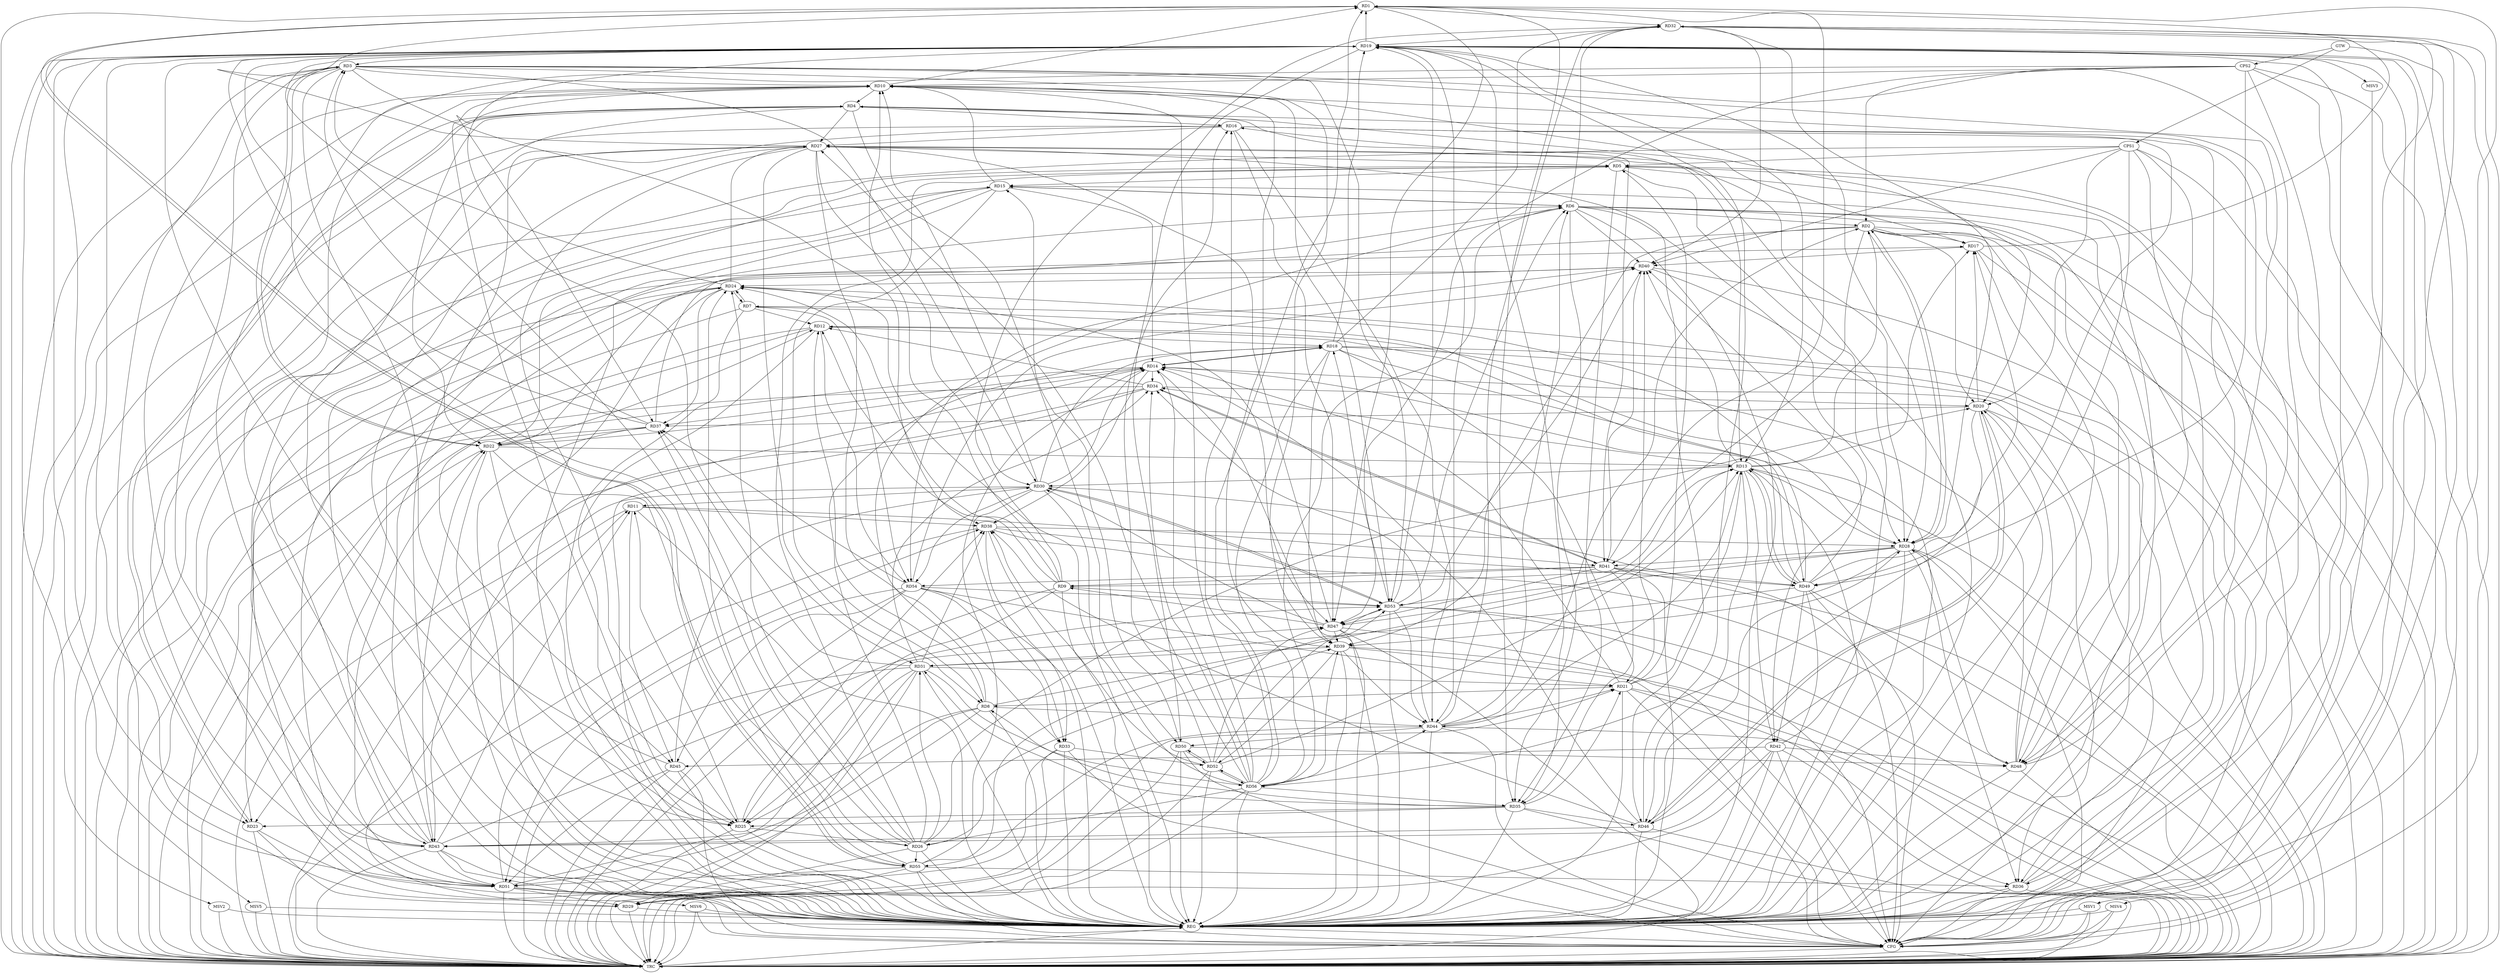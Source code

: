 strict digraph G {
  RD1 [ label="RD1" ];
  RD2 [ label="RD2" ];
  RD3 [ label="RD3" ];
  RD4 [ label="RD4" ];
  RD5 [ label="RD5" ];
  RD6 [ label="RD6" ];
  RD7 [ label="RD7" ];
  RD8 [ label="RD8" ];
  RD9 [ label="RD9" ];
  RD10 [ label="RD10" ];
  RD11 [ label="RD11" ];
  RD12 [ label="RD12" ];
  RD13 [ label="RD13" ];
  RD14 [ label="RD14" ];
  RD15 [ label="RD15" ];
  RD16 [ label="RD16" ];
  RD17 [ label="RD17" ];
  RD18 [ label="RD18" ];
  RD19 [ label="RD19" ];
  RD20 [ label="RD20" ];
  RD21 [ label="RD21" ];
  RD22 [ label="RD22" ];
  RD23 [ label="RD23" ];
  RD24 [ label="RD24" ];
  RD25 [ label="RD25" ];
  RD26 [ label="RD26" ];
  RD27 [ label="RD27" ];
  RD28 [ label="RD28" ];
  RD29 [ label="RD29" ];
  RD30 [ label="RD30" ];
  RD31 [ label="RD31" ];
  RD32 [ label="RD32" ];
  RD33 [ label="RD33" ];
  RD34 [ label="RD34" ];
  RD35 [ label="RD35" ];
  RD36 [ label="RD36" ];
  RD37 [ label="RD37" ];
  RD38 [ label="RD38" ];
  RD39 [ label="RD39" ];
  RD40 [ label="RD40" ];
  RD41 [ label="RD41" ];
  RD42 [ label="RD42" ];
  RD43 [ label="RD43" ];
  RD44 [ label="RD44" ];
  RD45 [ label="RD45" ];
  RD46 [ label="RD46" ];
  RD47 [ label="RD47" ];
  RD48 [ label="RD48" ];
  RD49 [ label="RD49" ];
  RD50 [ label="RD50" ];
  RD51 [ label="RD51" ];
  RD52 [ label="RD52" ];
  RD53 [ label="RD53" ];
  RD54 [ label="RD54" ];
  RD55 [ label="RD55" ];
  RD56 [ label="RD56" ];
  CPS1 [ label="CPS1" ];
  CPS2 [ label="CPS2" ];
  GTW [ label="GTW" ];
  REG [ label="REG" ];
  CFG [ label="CFG" ];
  TRC [ label="TRC" ];
  MSV1 [ label="MSV1" ];
  MSV2 [ label="MSV2" ];
  MSV3 [ label="MSV3" ];
  MSV4 [ label="MSV4" ];
  MSV5 [ label="MSV5" ];
  MSV6 [ label="MSV6" ];
  RD10 -> RD1;
  RD17 -> RD1;
  RD19 -> RD1;
  RD27 -> RD1;
  RD1 -> RD32;
  RD1 -> RD35;
  RD41 -> RD1;
  RD1 -> RD47;
  RD1 -> RD55;
  RD55 -> RD1;
  RD56 -> RD1;
  RD6 -> RD2;
  RD13 -> RD2;
  RD2 -> RD17;
  RD2 -> RD20;
  RD2 -> RD28;
  RD28 -> RD2;
  RD2 -> RD39;
  RD2 -> RD41;
  RD2 -> RD43;
  RD44 -> RD2;
  RD3 -> RD10;
  RD19 -> RD3;
  RD3 -> RD22;
  RD22 -> RD3;
  RD24 -> RD3;
  RD3 -> RD25;
  RD3 -> RD30;
  RD3 -> RD36;
  RD37 -> RD3;
  RD3 -> RD38;
  RD3 -> RD39;
  RD3 -> RD48;
  RD3 -> RD51;
  RD3 -> RD53;
  RD10 -> RD4;
  RD4 -> RD16;
  RD4 -> RD17;
  RD4 -> RD22;
  RD4 -> RD23;
  RD23 -> RD4;
  RD4 -> RD27;
  RD36 -> RD4;
  RD4 -> RD41;
  RD4 -> RD50;
  RD5 -> RD15;
  RD21 -> RD5;
  RD26 -> RD5;
  RD27 -> RD5;
  RD5 -> RD28;
  RD5 -> RD35;
  RD36 -> RD5;
  RD5 -> RD43;
  RD45 -> RD5;
  RD6 -> RD15;
  RD15 -> RD6;
  RD6 -> RD32;
  RD6 -> RD35;
  RD37 -> RD6;
  RD6 -> RD40;
  RD6 -> RD42;
  RD43 -> RD6;
  RD44 -> RD6;
  RD6 -> RD48;
  RD53 -> RD6;
  RD6 -> RD54;
  RD6 -> RD56;
  RD7 -> RD12;
  RD7 -> RD24;
  RD24 -> RD7;
  RD7 -> RD28;
  RD49 -> RD7;
  RD7 -> RD54;
  RD8 -> RD12;
  RD8 -> RD13;
  RD15 -> RD8;
  RD21 -> RD8;
  RD8 -> RD25;
  RD27 -> RD8;
  RD35 -> RD8;
  RD8 -> RD40;
  RD8 -> RD43;
  RD8 -> RD44;
  RD9 -> RD10;
  RD9 -> RD12;
  RD9 -> RD24;
  RD9 -> RD25;
  RD28 -> RD9;
  RD9 -> RD32;
  RD41 -> RD9;
  RD47 -> RD9;
  RD9 -> RD53;
  RD15 -> RD10;
  RD10 -> RD20;
  RD10 -> RD25;
  RD30 -> RD10;
  RD10 -> RD37;
  RD10 -> RD39;
  RD43 -> RD10;
  RD10 -> RD53;
  RD56 -> RD10;
  RD25 -> RD11;
  RD29 -> RD11;
  RD30 -> RD11;
  RD11 -> RD38;
  RD11 -> RD41;
  RD43 -> RD11;
  RD11 -> RD45;
  RD12 -> RD18;
  RD22 -> RD12;
  RD34 -> RD12;
  RD12 -> RD45;
  RD48 -> RD12;
  RD12 -> RD49;
  RD12 -> RD54;
  RD13 -> RD17;
  RD19 -> RD13;
  RD21 -> RD13;
  RD22 -> RD13;
  RD27 -> RD13;
  RD28 -> RD13;
  RD13 -> RD30;
  RD13 -> RD34;
  RD13 -> RD40;
  RD13 -> RD42;
  RD13 -> RD44;
  RD13 -> RD46;
  RD47 -> RD13;
  RD13 -> RD49;
  RD49 -> RD13;
  RD52 -> RD13;
  RD15 -> RD14;
  RD14 -> RD18;
  RD18 -> RD14;
  RD21 -> RD14;
  RD22 -> RD14;
  RD30 -> RD14;
  RD14 -> RD34;
  RD14 -> RD37;
  RD14 -> RD38;
  RD14 -> RD43;
  RD46 -> RD14;
  RD48 -> RD14;
  RD49 -> RD14;
  RD55 -> RD14;
  RD56 -> RD14;
  RD15 -> RD22;
  RD43 -> RD15;
  RD50 -> RD15;
  RD16 -> RD27;
  RD42 -> RD16;
  RD16 -> RD44;
  RD16 -> RD47;
  RD16 -> RD48;
  RD16 -> RD49;
  RD52 -> RD16;
  RD56 -> RD16;
  RD20 -> RD17;
  RD17 -> RD40;
  RD49 -> RD17;
  RD51 -> RD17;
  RD18 -> RD19;
  RD18 -> RD21;
  RD26 -> RD18;
  RD30 -> RD18;
  RD18 -> RD32;
  RD18 -> RD36;
  RD18 -> RD39;
  RD53 -> RD18;
  RD18 -> RD56;
  RD19 -> RD23;
  RD19 -> RD25;
  RD26 -> RD19;
  RD19 -> RD28;
  RD19 -> RD31;
  RD32 -> RD19;
  RD19 -> RD35;
  RD37 -> RD19;
  RD19 -> RD44;
  RD46 -> RD19;
  RD19 -> RD50;
  RD53 -> RD19;
  RD19 -> RD55;
  RD26 -> RD20;
  RD34 -> RD20;
  RD20 -> RD36;
  RD20 -> RD37;
  RD20 -> RD46;
  RD46 -> RD20;
  RD48 -> RD20;
  RD20 -> RD56;
  RD29 -> RD21;
  RD31 -> RD21;
  RD35 -> RD21;
  RD21 -> RD36;
  RD21 -> RD40;
  RD44 -> RD21;
  RD54 -> RD21;
  RD22 -> RD24;
  RD22 -> RD25;
  RD22 -> RD26;
  RD37 -> RD22;
  RD43 -> RD22;
  RD51 -> RD22;
  RD24 -> RD23;
  RD23 -> RD29;
  RD34 -> RD23;
  RD35 -> RD23;
  RD26 -> RD24;
  RD24 -> RD27;
  RD24 -> RD37;
  RD40 -> RD24;
  RD24 -> RD47;
  RD55 -> RD24;
  RD56 -> RD24;
  RD25 -> RD26;
  RD27 -> RD25;
  RD31 -> RD25;
  RD35 -> RD25;
  RD25 -> RD38;
  RD26 -> RD31;
  RD26 -> RD37;
  RD26 -> RD39;
  RD26 -> RD55;
  RD56 -> RD26;
  RD27 -> RD28;
  RD27 -> RD30;
  RD27 -> RD33;
  RD43 -> RD27;
  RD27 -> RD46;
  RD47 -> RD27;
  RD56 -> RD27;
  RD32 -> RD28;
  RD28 -> RD36;
  RD38 -> RD28;
  RD28 -> RD39;
  RD28 -> RD41;
  RD46 -> RD28;
  RD48 -> RD28;
  RD28 -> RD53;
  RD31 -> RD29;
  RD33 -> RD29;
  RD42 -> RD29;
  RD51 -> RD29;
  RD30 -> RD33;
  RD45 -> RD30;
  RD47 -> RD30;
  RD30 -> RD53;
  RD53 -> RD30;
  RD30 -> RD54;
  RD31 -> RD34;
  RD35 -> RD31;
  RD31 -> RD37;
  RD31 -> RD38;
  RD39 -> RD31;
  RD49 -> RD31;
  RD31 -> RD51;
  RD31 -> RD56;
  RD32 -> RD40;
  RD44 -> RD32;
  RD48 -> RD32;
  RD38 -> RD33;
  RD33 -> RD52;
  RD54 -> RD33;
  RD34 -> RD41;
  RD41 -> RD34;
  RD44 -> RD34;
  RD56 -> RD34;
  RD41 -> RD35;
  RD35 -> RD46;
  RD56 -> RD35;
  RD55 -> RD36;
  RD54 -> RD37;
  RD46 -> RD38;
  RD38 -> RD48;
  RD38 -> RD49;
  RD51 -> RD38;
  RD52 -> RD38;
  RD39 -> RD44;
  RD47 -> RD39;
  RD39 -> RD52;
  RD56 -> RD39;
  RD40 -> RD41;
  RD49 -> RD40;
  RD40 -> RD51;
  RD53 -> RD40;
  RD54 -> RD40;
  RD41 -> RD47;
  RD41 -> RD49;
  RD41 -> RD54;
  RD42 -> RD43;
  RD42 -> RD45;
  RD42 -> RD48;
  RD49 -> RD42;
  RD46 -> RD43;
  RD43 -> RD51;
  RD43 -> RD53;
  RD44 -> RD50;
  RD53 -> RD44;
  RD44 -> RD55;
  RD56 -> RD44;
  RD45 -> RD51;
  RD54 -> RD45;
  RD51 -> RD47;
  RD52 -> RD47;
  RD53 -> RD47;
  RD50 -> RD48;
  RD50 -> RD52;
  RD52 -> RD50;
  RD54 -> RD51;
  RD55 -> RD51;
  RD52 -> RD53;
  RD52 -> RD56;
  RD56 -> RD52;
  RD54 -> RD53;
  RD55 -> RD53;
  CPS1 -> RD40;
  CPS1 -> RD51;
  CPS1 -> RD5;
  CPS1 -> RD20;
  CPS1 -> RD48;
  CPS1 -> RD46;
  CPS2 -> RD43;
  CPS2 -> RD49;
  CPS2 -> RD2;
  CPS2 -> RD10;
  CPS2 -> RD47;
  GTW -> CPS1;
  GTW -> CPS2;
  RD1 -> REG;
  RD2 -> REG;
  RD3 -> REG;
  RD4 -> REG;
  RD5 -> REG;
  RD6 -> REG;
  RD7 -> REG;
  RD8 -> REG;
  RD9 -> REG;
  RD10 -> REG;
  RD11 -> REG;
  RD12 -> REG;
  RD13 -> REG;
  RD14 -> REG;
  RD15 -> REG;
  RD16 -> REG;
  RD17 -> REG;
  RD18 -> REG;
  RD19 -> REG;
  RD20 -> REG;
  RD21 -> REG;
  RD22 -> REG;
  RD23 -> REG;
  RD24 -> REG;
  RD25 -> REG;
  RD26 -> REG;
  RD27 -> REG;
  RD28 -> REG;
  RD29 -> REG;
  RD30 -> REG;
  RD31 -> REG;
  RD32 -> REG;
  RD33 -> REG;
  RD34 -> REG;
  RD35 -> REG;
  RD36 -> REG;
  RD37 -> REG;
  RD38 -> REG;
  RD39 -> REG;
  RD40 -> REG;
  RD41 -> REG;
  RD42 -> REG;
  RD43 -> REG;
  RD44 -> REG;
  RD45 -> REG;
  RD46 -> REG;
  RD47 -> REG;
  RD48 -> REG;
  RD49 -> REG;
  RD50 -> REG;
  RD51 -> REG;
  RD52 -> REG;
  RD53 -> REG;
  RD54 -> REG;
  RD55 -> REG;
  RD56 -> REG;
  CPS1 -> REG;
  CPS2 -> REG;
  RD44 -> CFG;
  RD21 -> CFG;
  RD28 -> CFG;
  RD43 -> CFG;
  RD24 -> CFG;
  RD32 -> CFG;
  RD15 -> CFG;
  RD51 -> CFG;
  RD53 -> CFG;
  RD10 -> CFG;
  RD2 -> CFG;
  RD55 -> CFG;
  RD39 -> CFG;
  RD47 -> CFG;
  CPS2 -> CFG;
  RD19 -> CFG;
  RD33 -> CFG;
  RD49 -> CFG;
  RD50 -> CFG;
  RD6 -> CFG;
  RD45 -> CFG;
  RD30 -> CFG;
  RD42 -> CFG;
  RD36 -> CFG;
  REG -> CFG;
  RD1 -> TRC;
  RD2 -> TRC;
  RD3 -> TRC;
  RD4 -> TRC;
  RD5 -> TRC;
  RD6 -> TRC;
  RD7 -> TRC;
  RD8 -> TRC;
  RD9 -> TRC;
  RD10 -> TRC;
  RD11 -> TRC;
  RD12 -> TRC;
  RD13 -> TRC;
  RD14 -> TRC;
  RD15 -> TRC;
  RD16 -> TRC;
  RD17 -> TRC;
  RD18 -> TRC;
  RD19 -> TRC;
  RD20 -> TRC;
  RD21 -> TRC;
  RD22 -> TRC;
  RD23 -> TRC;
  RD24 -> TRC;
  RD25 -> TRC;
  RD26 -> TRC;
  RD27 -> TRC;
  RD28 -> TRC;
  RD29 -> TRC;
  RD30 -> TRC;
  RD31 -> TRC;
  RD32 -> TRC;
  RD33 -> TRC;
  RD34 -> TRC;
  RD35 -> TRC;
  RD36 -> TRC;
  RD37 -> TRC;
  RD38 -> TRC;
  RD39 -> TRC;
  RD40 -> TRC;
  RD41 -> TRC;
  RD42 -> TRC;
  RD43 -> TRC;
  RD44 -> TRC;
  RD45 -> TRC;
  RD46 -> TRC;
  RD47 -> TRC;
  RD48 -> TRC;
  RD49 -> TRC;
  RD50 -> TRC;
  RD51 -> TRC;
  RD52 -> TRC;
  RD53 -> TRC;
  RD54 -> TRC;
  RD55 -> TRC;
  RD56 -> TRC;
  CPS1 -> TRC;
  CPS2 -> TRC;
  GTW -> TRC;
  CFG -> TRC;
  TRC -> REG;
  RD19 -> MSV1;
  RD19 -> MSV2;
  RD19 -> MSV3;
  RD19 -> MSV4;
  RD19 -> MSV5;
  RD19 -> MSV6;
  MSV1 -> REG;
  MSV1 -> TRC;
  MSV1 -> CFG;
  MSV2 -> REG;
  MSV2 -> TRC;
  MSV3 -> REG;
  MSV4 -> REG;
  MSV4 -> TRC;
  MSV4 -> CFG;
  MSV5 -> REG;
  MSV5 -> TRC;
  MSV6 -> REG;
  MSV6 -> TRC;
  MSV6 -> CFG;
}
